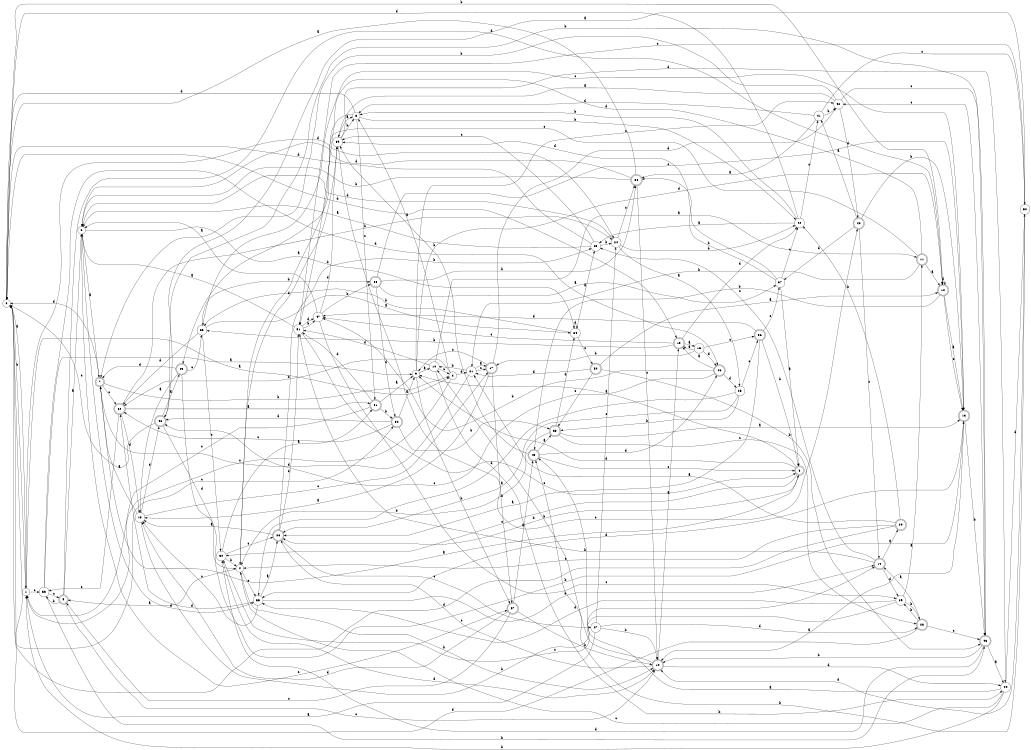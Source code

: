digraph n47_9 {
__start0 [label="" shape="none"];

rankdir=LR;
size="8,5";

s0 [style="filled", color="black", fillcolor="white" shape="circle", label="0"];
s1 [style="filled", color="black", fillcolor="white" shape="circle", label="1"];
s2 [style="filled", color="black", fillcolor="white" shape="circle", label="2"];
s3 [style="filled", color="black", fillcolor="white" shape="circle", label="3"];
s4 [style="filled", color="black", fillcolor="white" shape="circle", label="4"];
s5 [style="rounded,filled", color="black", fillcolor="white" shape="doublecircle", label="5"];
s6 [style="filled", color="black", fillcolor="white" shape="circle", label="6"];
s7 [style="rounded,filled", color="black", fillcolor="white" shape="doublecircle", label="7"];
s8 [style="rounded,filled", color="black", fillcolor="white" shape="doublecircle", label="8"];
s9 [style="filled", color="black", fillcolor="white" shape="circle", label="9"];
s10 [style="filled", color="black", fillcolor="white" shape="circle", label="10"];
s11 [style="rounded,filled", color="black", fillcolor="white" shape="doublecircle", label="11"];
s12 [style="rounded,filled", color="black", fillcolor="white" shape="doublecircle", label="12"];
s13 [style="rounded,filled", color="black", fillcolor="white" shape="doublecircle", label="13"];
s14 [style="rounded,filled", color="black", fillcolor="white" shape="doublecircle", label="14"];
s15 [style="rounded,filled", color="black", fillcolor="white" shape="doublecircle", label="15"];
s16 [style="filled", color="black", fillcolor="white" shape="circle", label="16"];
s17 [style="rounded,filled", color="black", fillcolor="white" shape="doublecircle", label="17"];
s18 [style="filled", color="black", fillcolor="white" shape="circle", label="18"];
s19 [style="rounded,filled", color="black", fillcolor="white" shape="doublecircle", label="19"];
s20 [style="rounded,filled", color="black", fillcolor="white" shape="doublecircle", label="20"];
s21 [style="filled", color="black", fillcolor="white" shape="circle", label="21"];
s22 [style="filled", color="black", fillcolor="white" shape="circle", label="22"];
s23 [style="filled", color="black", fillcolor="white" shape="circle", label="23"];
s24 [style="filled", color="black", fillcolor="white" shape="circle", label="24"];
s25 [style="filled", color="black", fillcolor="white" shape="circle", label="25"];
s26 [style="rounded,filled", color="black", fillcolor="white" shape="doublecircle", label="26"];
s27 [style="filled", color="black", fillcolor="white" shape="circle", label="27"];
s28 [style="rounded,filled", color="black", fillcolor="white" shape="doublecircle", label="28"];
s29 [style="filled", color="black", fillcolor="white" shape="circle", label="29"];
s30 [style="filled", color="black", fillcolor="white" shape="circle", label="30"];
s31 [style="rounded,filled", color="black", fillcolor="white" shape="doublecircle", label="31"];
s32 [style="rounded,filled", color="black", fillcolor="white" shape="doublecircle", label="32"];
s33 [style="rounded,filled", color="black", fillcolor="white" shape="doublecircle", label="33"];
s34 [style="filled", color="black", fillcolor="white" shape="circle", label="34"];
s35 [style="filled", color="black", fillcolor="white" shape="circle", label="35"];
s36 [style="rounded,filled", color="black", fillcolor="white" shape="doublecircle", label="36"];
s37 [style="filled", color="black", fillcolor="white" shape="circle", label="37"];
s38 [style="rounded,filled", color="black", fillcolor="white" shape="doublecircle", label="38"];
s39 [style="filled", color="black", fillcolor="white" shape="circle", label="39"];
s40 [style="rounded,filled", color="black", fillcolor="white" shape="doublecircle", label="40"];
s41 [style="filled", color="black", fillcolor="white" shape="circle", label="41"];
s42 [style="filled", color="black", fillcolor="white" shape="circle", label="42"];
s43 [style="rounded,filled", color="black", fillcolor="white" shape="doublecircle", label="43"];
s44 [style="filled", color="black", fillcolor="white" shape="circle", label="44"];
s45 [style="rounded,filled", color="black", fillcolor="white" shape="doublecircle", label="45"];
s46 [style="rounded,filled", color="black", fillcolor="white" shape="doublecircle", label="46"];
s47 [style="filled", color="black", fillcolor="white" shape="circle", label="47"];
s48 [style="rounded,filled", color="black", fillcolor="white" shape="doublecircle", label="48"];
s49 [style="rounded,filled", color="black", fillcolor="white" shape="doublecircle", label="49"];
s50 [style="filled", color="black", fillcolor="white" shape="circle", label="50"];
s51 [style="filled", color="black", fillcolor="white" shape="circle", label="51"];
s52 [style="rounded,filled", color="black", fillcolor="white" shape="doublecircle", label="52"];
s53 [style="filled", color="black", fillcolor="white" shape="circle", label="53"];
s54 [style="rounded,filled", color="black", fillcolor="white" shape="doublecircle", label="54"];
s55 [style="filled", color="black", fillcolor="white" shape="circle", label="55"];
s56 [style="rounded,filled", color="black", fillcolor="white" shape="doublecircle", label="56"];
s57 [style="rounded,filled", color="black", fillcolor="white" shape="doublecircle", label="57"];
s0 -> s1 [label="a"];
s0 -> s12 [label="b"];
s0 -> s32 [label="c"];
s0 -> s15 [label="d"];
s1 -> s2 [label="a"];
s1 -> s0 [label="b"];
s1 -> s53 [label="c"];
s1 -> s24 [label="d"];
s2 -> s3 [label="a"];
s2 -> s52 [label="b"];
s2 -> s1 [label="c"];
s2 -> s21 [label="d"];
s3 -> s4 [label="a"];
s3 -> s22 [label="b"];
s3 -> s31 [label="c"];
s3 -> s0 [label="d"];
s4 -> s5 [label="a"];
s4 -> s14 [label="b"];
s4 -> s55 [label="c"];
s4 -> s39 [label="d"];
s5 -> s6 [label="a"];
s5 -> s53 [label="b"];
s5 -> s14 [label="c"];
s5 -> s12 [label="d"];
s6 -> s7 [label="a"];
s6 -> s34 [label="b"];
s6 -> s57 [label="c"];
s6 -> s55 [label="d"];
s7 -> s8 [label="a"];
s7 -> s2 [label="b"];
s7 -> s52 [label="c"];
s7 -> s0 [label="d"];
s8 -> s9 [label="a"];
s8 -> s26 [label="b"];
s8 -> s30 [label="c"];
s8 -> s9 [label="d"];
s9 -> s10 [label="a"];
s9 -> s57 [label="b"];
s9 -> s42 [label="c"];
s9 -> s12 [label="d"];
s10 -> s11 [label="a"];
s10 -> s44 [label="b"];
s10 -> s2 [label="c"];
s10 -> s51 [label="d"];
s11 -> s12 [label="a"];
s11 -> s21 [label="b"];
s11 -> s49 [label="c"];
s11 -> s51 [label="d"];
s12 -> s13 [label="a"];
s12 -> s45 [label="b"];
s12 -> s13 [label="c"];
s12 -> s12 [label="d"];
s13 -> s14 [label="a"];
s13 -> s43 [label="b"];
s13 -> s35 [label="c"];
s13 -> s55 [label="d"];
s14 -> s15 [label="a"];
s14 -> s10 [label="b"];
s14 -> s26 [label="c"];
s14 -> s44 [label="d"];
s15 -> s16 [label="a"];
s15 -> s35 [label="b"];
s15 -> s47 [label="c"];
s15 -> s22 [label="d"];
s16 -> s15 [label="a"];
s16 -> s17 [label="b"];
s16 -> s56 [label="c"];
s16 -> s46 [label="d"];
s17 -> s18 [label="a"];
s17 -> s57 [label="b"];
s17 -> s9 [label="c"];
s17 -> s42 [label="d"];
s18 -> s7 [label="a"];
s18 -> s19 [label="b"];
s18 -> s17 [label="c"];
s18 -> s48 [label="d"];
s19 -> s20 [label="a"];
s19 -> s51 [label="b"];
s19 -> s23 [label="c"];
s19 -> s29 [label="d"];
s20 -> s21 [label="a"];
s20 -> s22 [label="b"];
s20 -> s4 [label="c"];
s20 -> s0 [label="d"];
s21 -> s17 [label="a"];
s21 -> s10 [label="b"];
s21 -> s17 [label="c"];
s21 -> s7 [label="d"];
s22 -> s23 [label="a"];
s22 -> s3 [label="b"];
s22 -> s41 [label="c"];
s22 -> s0 [label="d"];
s23 -> s6 [label="a"];
s23 -> s24 [label="b"];
s23 -> s39 [label="c"];
s23 -> s0 [label="d"];
s24 -> s25 [label="a"];
s24 -> s22 [label="b"];
s24 -> s38 [label="c"];
s24 -> s6 [label="d"];
s25 -> s26 [label="a"];
s25 -> s33 [label="b"];
s25 -> s56 [label="c"];
s25 -> s55 [label="d"];
s26 -> s18 [label="a"];
s26 -> s23 [label="b"];
s26 -> s27 [label="c"];
s26 -> s51 [label="d"];
s27 -> s1 [label="a"];
s27 -> s14 [label="b"];
s27 -> s24 [label="c"];
s27 -> s28 [label="d"];
s28 -> s19 [label="a"];
s28 -> s29 [label="b"];
s28 -> s43 [label="c"];
s28 -> s0 [label="d"];
s29 -> s11 [label="a"];
s29 -> s28 [label="b"];
s29 -> s30 [label="c"];
s29 -> s55 [label="d"];
s30 -> s31 [label="a"];
s30 -> s4 [label="b"];
s30 -> s26 [label="c"];
s30 -> s14 [label="d"];
s31 -> s9 [label="a"];
s31 -> s32 [label="b"];
s31 -> s1 [label="c"];
s31 -> s51 [label="d"];
s32 -> s9 [label="a"];
s32 -> s33 [label="b"];
s32 -> s52 [label="c"];
s32 -> s48 [label="d"];
s33 -> s13 [label="a"];
s33 -> s4 [label="b"];
s33 -> s28 [label="c"];
s33 -> s34 [label="d"];
s34 -> s23 [label="a"];
s34 -> s35 [label="b"];
s34 -> s54 [label="c"];
s34 -> s34 [label="d"];
s35 -> s34 [label="a"];
s35 -> s36 [label="b"];
s35 -> s30 [label="c"];
s35 -> s52 [label="d"];
s36 -> s37 [label="a"];
s36 -> s38 [label="b"];
s36 -> s13 [label="c"];
s36 -> s32 [label="d"];
s37 -> s8 [label="a"];
s37 -> s38 [label="b"];
s37 -> s22 [label="c"];
s37 -> s39 [label="d"];
s38 -> s0 [label="a"];
s38 -> s6 [label="b"];
s38 -> s14 [label="c"];
s38 -> s6 [label="d"];
s39 -> s3 [label="a"];
s39 -> s3 [label="b"];
s39 -> s40 [label="c"];
s39 -> s44 [label="d"];
s40 -> s41 [label="a"];
s40 -> s13 [label="b"];
s40 -> s19 [label="c"];
s40 -> s37 [label="d"];
s41 -> s38 [label="a"];
s41 -> s42 [label="b"];
s41 -> s50 [label="c"];
s41 -> s3 [label="d"];
s42 -> s39 [label="a"];
s42 -> s7 [label="b"];
s42 -> s43 [label="c"];
s42 -> s40 [label="d"];
s43 -> s44 [label="a"];
s43 -> s14 [label="b"];
s43 -> s42 [label="c"];
s43 -> s30 [label="d"];
s44 -> s45 [label="a"];
s44 -> s1 [label="b"];
s44 -> s4 [label="c"];
s44 -> s50 [label="d"];
s45 -> s33 [label="a"];
s45 -> s39 [label="b"];
s45 -> s8 [label="c"];
s45 -> s46 [label="d"];
s46 -> s15 [label="a"];
s46 -> s47 [label="b"];
s46 -> s48 [label="c"];
s46 -> s25 [label="d"];
s47 -> s6 [label="a"];
s47 -> s36 [label="b"];
s47 -> s29 [label="c"];
s47 -> s39 [label="d"];
s48 -> s49 [label="a"];
s48 -> s43 [label="b"];
s48 -> s0 [label="c"];
s48 -> s4 [label="d"];
s49 -> s18 [label="a"];
s49 -> s13 [label="b"];
s49 -> s35 [label="c"];
s49 -> s7 [label="d"];
s50 -> s48 [label="a"];
s50 -> s45 [label="b"];
s50 -> s51 [label="c"];
s50 -> s14 [label="d"];
s51 -> s6 [label="a"];
s51 -> s47 [label="b"];
s51 -> s8 [label="c"];
s51 -> s47 [label="d"];
s52 -> s31 [label="a"];
s52 -> s24 [label="b"];
s52 -> s53 [label="c"];
s52 -> s18 [label="d"];
s53 -> s9 [label="a"];
s53 -> s43 [label="b"];
s53 -> s5 [label="c"];
s53 -> s46 [label="d"];
s54 -> s12 [label="a"];
s54 -> s43 [label="b"];
s54 -> s33 [label="c"];
s54 -> s21 [label="d"];
s55 -> s26 [label="a"];
s55 -> s19 [label="b"];
s55 -> s18 [label="c"];
s55 -> s52 [label="d"];
s56 -> s26 [label="a"];
s56 -> s8 [label="b"];
s56 -> s37 [label="c"];
s56 -> s47 [label="d"];
s57 -> s45 [label="a"];
s57 -> s14 [label="b"];
s57 -> s5 [label="c"];
s57 -> s18 [label="d"];

}